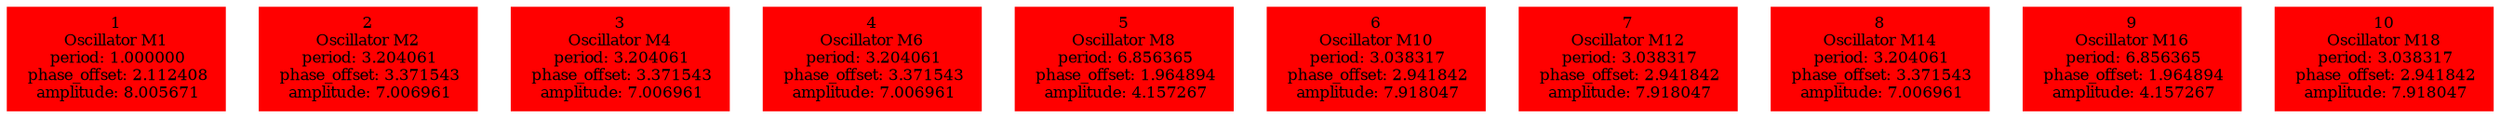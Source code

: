  digraph g{ forcelabels=true;
1 [label=<1<BR />Oscillator M1<BR /> period: 1.000000<BR /> phase_offset: 2.112408<BR /> amplitude: 8.005671>, shape=box,color=red,style=filled,fontsize=8];2 [label=<2<BR />Oscillator M2<BR /> period: 3.204061<BR /> phase_offset: 3.371543<BR /> amplitude: 7.006961>, shape=box,color=red,style=filled,fontsize=8];3 [label=<3<BR />Oscillator M4<BR /> period: 3.204061<BR /> phase_offset: 3.371543<BR /> amplitude: 7.006961>, shape=box,color=red,style=filled,fontsize=8];4 [label=<4<BR />Oscillator M6<BR /> period: 3.204061<BR /> phase_offset: 3.371543<BR /> amplitude: 7.006961>, shape=box,color=red,style=filled,fontsize=8];5 [label=<5<BR />Oscillator M8<BR /> period: 6.856365<BR /> phase_offset: 1.964894<BR /> amplitude: 4.157267>, shape=box,color=red,style=filled,fontsize=8];6 [label=<6<BR />Oscillator M10<BR /> period: 3.038317<BR /> phase_offset: 2.941842<BR /> amplitude: 7.918047>, shape=box,color=red,style=filled,fontsize=8];7 [label=<7<BR />Oscillator M12<BR /> period: 3.038317<BR /> phase_offset: 2.941842<BR /> amplitude: 7.918047>, shape=box,color=red,style=filled,fontsize=8];8 [label=<8<BR />Oscillator M14<BR /> period: 3.204061<BR /> phase_offset: 3.371543<BR /> amplitude: 7.006961>, shape=box,color=red,style=filled,fontsize=8];9 [label=<9<BR />Oscillator M16<BR /> period: 6.856365<BR /> phase_offset: 1.964894<BR /> amplitude: 4.157267>, shape=box,color=red,style=filled,fontsize=8];10 [label=<10<BR />Oscillator M18<BR /> period: 3.038317<BR /> phase_offset: 2.941842<BR /> amplitude: 7.918047>, shape=box,color=red,style=filled,fontsize=8]; }
